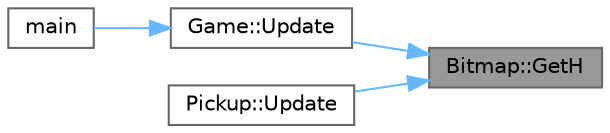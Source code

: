 digraph "Bitmap::GetH"
{
 // LATEX_PDF_SIZE
  bgcolor="transparent";
  edge [fontname=Helvetica,fontsize=10,labelfontname=Helvetica,labelfontsize=10];
  node [fontname=Helvetica,fontsize=10,shape=box,height=0.2,width=0.4];
  rankdir="RL";
  Node1 [label="Bitmap::GetH",height=0.2,width=0.4,color="gray40", fillcolor="grey60", style="filled", fontcolor="black",tooltip="Gets the h."];
  Node1 -> Node2 [dir="back",color="steelblue1",style="solid"];
  Node2 [label="Game::Update",height=0.2,width=0.4,color="grey40", fillcolor="white", style="filled",URL="$class_game.html#a1c5373c68261c54aff03e6abe40fee52",tooltip="Update Function for Game."];
  Node2 -> Node3 [dir="back",color="steelblue1",style="solid"];
  Node3 [label="main",height=0.2,width=0.4,color="grey40", fillcolor="white", style="filled",URL="$main_8cpp.html#a0ddf1224851353fc92bfbff6f499fa97",tooltip="Mains the specified argc."];
  Node1 -> Node4 [dir="back",color="steelblue1",style="solid"];
  Node4 [label="Pickup::Update",height=0.2,width=0.4,color="grey40", fillcolor="white", style="filled",URL="$class_pickup.html#a47d91d989a2beafaa497779ab892bcc8",tooltip="Updates this instance."];
}
